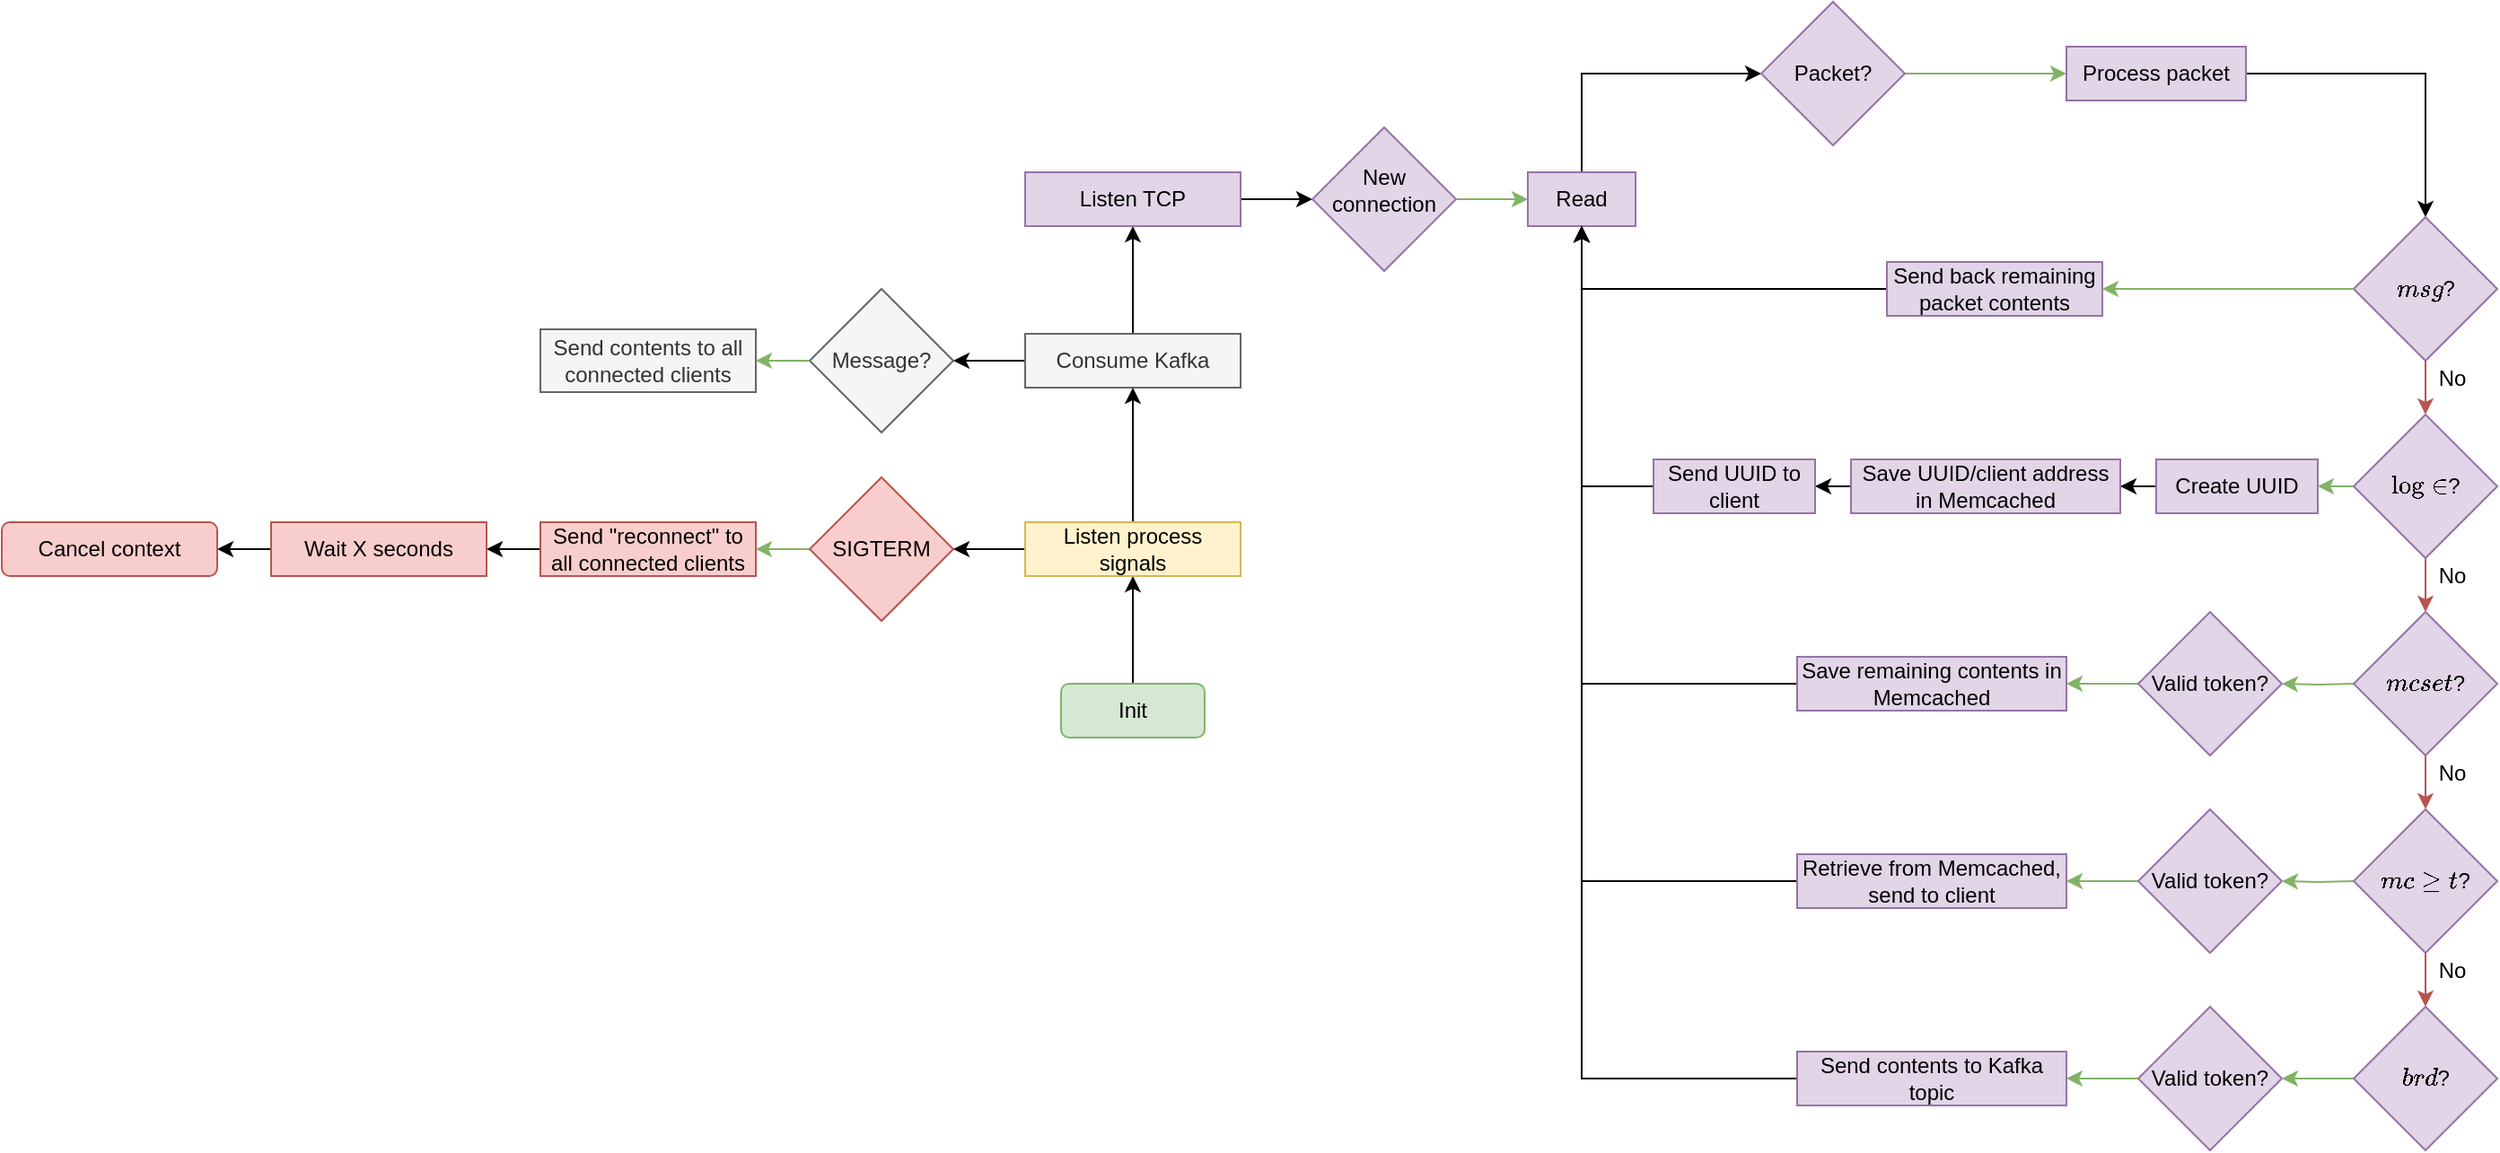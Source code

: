 <mxfile version="22.1.18" type="device">
  <diagram name="Page-1" id="wc2RdUvpEvUqjF3_cKzr">
    <mxGraphModel dx="2350" dy="879" grid="1" gridSize="10" guides="1" tooltips="1" connect="1" arrows="1" fold="1" page="1" pageScale="1" pageWidth="850" pageHeight="1100" math="0" shadow="0">
      <root>
        <mxCell id="0" />
        <mxCell id="1" parent="0" />
        <mxCell id="en9o4jueEaX0Yz2qWeA0-149" style="edgeStyle=orthogonalEdgeStyle;rounded=0;orthogonalLoop=1;jettySize=auto;html=1;entryX=1;entryY=0.5;entryDx=0;entryDy=0;" edge="1" parent="1" source="en9o4jueEaX0Yz2qWeA0-1" target="en9o4jueEaX0Yz2qWeA0-22">
          <mxGeometry relative="1" as="geometry" />
        </mxCell>
        <mxCell id="en9o4jueEaX0Yz2qWeA0-153" style="edgeStyle=orthogonalEdgeStyle;rounded=0;orthogonalLoop=1;jettySize=auto;html=1;entryX=0.5;entryY=1;entryDx=0;entryDy=0;" edge="1" parent="1" source="en9o4jueEaX0Yz2qWeA0-1" target="en9o4jueEaX0Yz2qWeA0-12">
          <mxGeometry relative="1" as="geometry" />
        </mxCell>
        <mxCell id="en9o4jueEaX0Yz2qWeA0-1" value="Consume Kafka" style="rounded=0;whiteSpace=wrap;html=1;fillColor=#f5f5f5;fontColor=#333333;strokeColor=#666666;" vertex="1" parent="1">
          <mxGeometry x="170" y="655" width="120" height="30" as="geometry" />
        </mxCell>
        <mxCell id="en9o4jueEaX0Yz2qWeA0-151" style="edgeStyle=orthogonalEdgeStyle;rounded=0;orthogonalLoop=1;jettySize=auto;html=1;entryX=0.5;entryY=1;entryDx=0;entryDy=0;" edge="1" parent="1" source="en9o4jueEaX0Yz2qWeA0-2" target="en9o4jueEaX0Yz2qWeA0-38">
          <mxGeometry relative="1" as="geometry" />
        </mxCell>
        <mxCell id="en9o4jueEaX0Yz2qWeA0-2" value="Init" style="rounded=1;whiteSpace=wrap;html=1;fillColor=#d5e8d4;strokeColor=#82b366;" vertex="1" parent="1">
          <mxGeometry x="190" y="850" width="80" height="30" as="geometry" />
        </mxCell>
        <mxCell id="en9o4jueEaX0Yz2qWeA0-47" style="edgeStyle=orthogonalEdgeStyle;rounded=0;orthogonalLoop=1;jettySize=auto;html=1;exitX=0.5;exitY=0;exitDx=0;exitDy=0;entryX=0;entryY=0.5;entryDx=0;entryDy=0;" edge="1" parent="1" source="en9o4jueEaX0Yz2qWeA0-8" target="en9o4jueEaX0Yz2qWeA0-46">
          <mxGeometry relative="1" as="geometry" />
        </mxCell>
        <mxCell id="en9o4jueEaX0Yz2qWeA0-8" value="Read" style="rounded=0;whiteSpace=wrap;html=1;fillColor=#e1d5e7;strokeColor=#9673a6;" vertex="1" parent="1">
          <mxGeometry x="450" y="565" width="60" height="30" as="geometry" />
        </mxCell>
        <mxCell id="en9o4jueEaX0Yz2qWeA0-18" style="edgeStyle=orthogonalEdgeStyle;rounded=0;orthogonalLoop=1;jettySize=auto;html=1;exitX=1;exitY=0.5;exitDx=0;exitDy=0;entryX=0;entryY=0.5;entryDx=0;entryDy=0;" edge="1" parent="1" source="en9o4jueEaX0Yz2qWeA0-12" target="en9o4jueEaX0Yz2qWeA0-17">
          <mxGeometry relative="1" as="geometry" />
        </mxCell>
        <mxCell id="en9o4jueEaX0Yz2qWeA0-12" value="Listen TCP" style="rounded=0;whiteSpace=wrap;html=1;fillColor=#e1d5e7;strokeColor=#9673a6;" vertex="1" parent="1">
          <mxGeometry x="170" y="565" width="120" height="30" as="geometry" />
        </mxCell>
        <mxCell id="en9o4jueEaX0Yz2qWeA0-21" style="edgeStyle=orthogonalEdgeStyle;rounded=0;orthogonalLoop=1;jettySize=auto;html=1;exitX=1;exitY=0.5;exitDx=0;exitDy=0;entryX=0;entryY=0.5;entryDx=0;entryDy=0;fillColor=#d5e8d4;strokeColor=#82b366;" edge="1" parent="1" source="en9o4jueEaX0Yz2qWeA0-17" target="en9o4jueEaX0Yz2qWeA0-8">
          <mxGeometry relative="1" as="geometry">
            <mxPoint x="560" y="580" as="targetPoint" />
          </mxGeometry>
        </mxCell>
        <mxCell id="en9o4jueEaX0Yz2qWeA0-17" value="" style="rhombus;whiteSpace=wrap;html=1;fillColor=#e1d5e7;strokeColor=#9673a6;" vertex="1" parent="1">
          <mxGeometry x="330" y="540" width="80" height="80" as="geometry" />
        </mxCell>
        <mxCell id="en9o4jueEaX0Yz2qWeA0-20" value="New connection" style="text;html=1;strokeColor=none;fillColor=none;align=center;verticalAlign=middle;whiteSpace=wrap;rounded=0;" vertex="1" parent="1">
          <mxGeometry x="340" y="560" width="60" height="30" as="geometry" />
        </mxCell>
        <mxCell id="en9o4jueEaX0Yz2qWeA0-25" value="Send contents to all connected clients" style="rounded=0;whiteSpace=wrap;html=1;fillColor=#f5f5f5;fontColor=#333333;strokeColor=#666666;" vertex="1" parent="1">
          <mxGeometry x="-100" y="652.5" width="120" height="35" as="geometry" />
        </mxCell>
        <mxCell id="en9o4jueEaX0Yz2qWeA0-155" style="edgeStyle=orthogonalEdgeStyle;rounded=0;orthogonalLoop=1;jettySize=auto;html=1;entryX=1;entryY=0.5;entryDx=0;entryDy=0;fillColor=#d5e8d4;strokeColor=#82b366;" edge="1" parent="1" source="en9o4jueEaX0Yz2qWeA0-27" target="en9o4jueEaX0Yz2qWeA0-30">
          <mxGeometry relative="1" as="geometry" />
        </mxCell>
        <mxCell id="en9o4jueEaX0Yz2qWeA0-27" value="SIGTERM" style="rhombus;whiteSpace=wrap;html=1;fillColor=#f8cecc;strokeColor=#b85450;" vertex="1" parent="1">
          <mxGeometry x="50" y="735" width="80" height="80" as="geometry" />
        </mxCell>
        <mxCell id="en9o4jueEaX0Yz2qWeA0-156" style="edgeStyle=orthogonalEdgeStyle;rounded=0;orthogonalLoop=1;jettySize=auto;html=1;exitX=0;exitY=0.5;exitDx=0;exitDy=0;entryX=1;entryY=0.5;entryDx=0;entryDy=0;" edge="1" parent="1" source="en9o4jueEaX0Yz2qWeA0-30" target="en9o4jueEaX0Yz2qWeA0-32">
          <mxGeometry relative="1" as="geometry" />
        </mxCell>
        <mxCell id="en9o4jueEaX0Yz2qWeA0-30" value="Send &quot;reconnect&quot; to all connected clients" style="rounded=0;whiteSpace=wrap;html=1;fillColor=#f8cecc;strokeColor=#b85450;" vertex="1" parent="1">
          <mxGeometry x="-100" y="760" width="120" height="30" as="geometry" />
        </mxCell>
        <mxCell id="en9o4jueEaX0Yz2qWeA0-157" style="edgeStyle=orthogonalEdgeStyle;rounded=0;orthogonalLoop=1;jettySize=auto;html=1;exitX=0;exitY=0.5;exitDx=0;exitDy=0;" edge="1" parent="1" source="en9o4jueEaX0Yz2qWeA0-32" target="en9o4jueEaX0Yz2qWeA0-34">
          <mxGeometry relative="1" as="geometry" />
        </mxCell>
        <mxCell id="en9o4jueEaX0Yz2qWeA0-32" value="Wait X seconds" style="rounded=0;whiteSpace=wrap;html=1;fillColor=#f8cecc;strokeColor=#b85450;" vertex="1" parent="1">
          <mxGeometry x="-250" y="760" width="120" height="30" as="geometry" />
        </mxCell>
        <mxCell id="en9o4jueEaX0Yz2qWeA0-34" value="Cancel context" style="rounded=1;whiteSpace=wrap;html=1;fillColor=#f8cecc;strokeColor=#b85450;" vertex="1" parent="1">
          <mxGeometry x="-400" y="760" width="120" height="30" as="geometry" />
        </mxCell>
        <mxCell id="en9o4jueEaX0Yz2qWeA0-152" style="edgeStyle=orthogonalEdgeStyle;rounded=0;orthogonalLoop=1;jettySize=auto;html=1;entryX=0.5;entryY=1;entryDx=0;entryDy=0;" edge="1" parent="1" source="en9o4jueEaX0Yz2qWeA0-38" target="en9o4jueEaX0Yz2qWeA0-1">
          <mxGeometry relative="1" as="geometry" />
        </mxCell>
        <mxCell id="en9o4jueEaX0Yz2qWeA0-154" style="edgeStyle=orthogonalEdgeStyle;rounded=0;orthogonalLoop=1;jettySize=auto;html=1;exitX=0;exitY=0.5;exitDx=0;exitDy=0;entryX=1;entryY=0.5;entryDx=0;entryDy=0;" edge="1" parent="1" source="en9o4jueEaX0Yz2qWeA0-38" target="en9o4jueEaX0Yz2qWeA0-27">
          <mxGeometry relative="1" as="geometry" />
        </mxCell>
        <mxCell id="en9o4jueEaX0Yz2qWeA0-38" value="Listen process signals" style="rounded=0;whiteSpace=wrap;html=1;fillColor=#fff2cc;strokeColor=#d6b656;" vertex="1" parent="1">
          <mxGeometry x="170" y="760" width="120" height="30" as="geometry" />
        </mxCell>
        <mxCell id="en9o4jueEaX0Yz2qWeA0-77" style="edgeStyle=orthogonalEdgeStyle;rounded=0;orthogonalLoop=1;jettySize=auto;html=1;entryX=0.5;entryY=0;entryDx=0;entryDy=0;" edge="1" parent="1" source="en9o4jueEaX0Yz2qWeA0-54" target="en9o4jueEaX0Yz2qWeA0-63">
          <mxGeometry relative="1" as="geometry" />
        </mxCell>
        <mxCell id="en9o4jueEaX0Yz2qWeA0-54" value="Process packet" style="rounded=0;whiteSpace=wrap;html=1;fillColor=#e1d5e7;strokeColor=#9673a6;" vertex="1" parent="1">
          <mxGeometry x="750" y="495" width="100" height="30" as="geometry" />
        </mxCell>
        <mxCell id="en9o4jueEaX0Yz2qWeA0-59" style="edgeStyle=orthogonalEdgeStyle;rounded=0;orthogonalLoop=1;jettySize=auto;html=1;entryX=0;entryY=0.5;entryDx=0;entryDy=0;fillColor=#d5e8d4;strokeColor=#82b366;" edge="1" parent="1" source="en9o4jueEaX0Yz2qWeA0-46" target="en9o4jueEaX0Yz2qWeA0-54">
          <mxGeometry relative="1" as="geometry" />
        </mxCell>
        <mxCell id="en9o4jueEaX0Yz2qWeA0-65" value="" style="group" vertex="1" connectable="0" parent="1">
          <mxGeometry x="910" y="810" width="80" height="80" as="geometry" />
        </mxCell>
        <mxCell id="en9o4jueEaX0Yz2qWeA0-67" value="" style="group" vertex="1" connectable="0" parent="1">
          <mxGeometry x="910" y="590" width="80" height="80" as="geometry" />
        </mxCell>
        <mxCell id="en9o4jueEaX0Yz2qWeA0-63" value="" style="rhombus;whiteSpace=wrap;html=1;fillColor=#e1d5e7;strokeColor=#9673a6;" vertex="1" parent="en9o4jueEaX0Yz2qWeA0-67">
          <mxGeometry width="80" height="80" as="geometry" />
        </mxCell>
        <mxCell id="en9o4jueEaX0Yz2qWeA0-66" value="`msg`?" style="text;html=1;strokeColor=none;fillColor=none;align=center;verticalAlign=middle;whiteSpace=wrap;rounded=0;" vertex="1" parent="en9o4jueEaX0Yz2qWeA0-67">
          <mxGeometry x="10" y="25" width="60" height="30" as="geometry" />
        </mxCell>
        <mxCell id="en9o4jueEaX0Yz2qWeA0-78" style="edgeStyle=orthogonalEdgeStyle;rounded=0;orthogonalLoop=1;jettySize=auto;html=1;exitX=0.5;exitY=1;exitDx=0;exitDy=0;entryX=0.5;entryY=0;entryDx=0;entryDy=0;fillColor=#f8cecc;strokeColor=#b85450;" edge="1" parent="1" source="en9o4jueEaX0Yz2qWeA0-63" target="en9o4jueEaX0Yz2qWeA0-74">
          <mxGeometry relative="1" as="geometry" />
        </mxCell>
        <mxCell id="en9o4jueEaX0Yz2qWeA0-79" style="edgeStyle=orthogonalEdgeStyle;rounded=0;orthogonalLoop=1;jettySize=auto;html=1;exitX=0.5;exitY=1;exitDx=0;exitDy=0;entryX=0.5;entryY=0;entryDx=0;entryDy=0;fillColor=#f8cecc;strokeColor=#b85450;" edge="1" parent="1" source="en9o4jueEaX0Yz2qWeA0-74" target="en9o4jueEaX0Yz2qWeA0-57">
          <mxGeometry relative="1" as="geometry">
            <mxPoint x="950" y="780.0" as="sourcePoint" />
          </mxGeometry>
        </mxCell>
        <mxCell id="en9o4jueEaX0Yz2qWeA0-80" style="edgeStyle=orthogonalEdgeStyle;rounded=0;orthogonalLoop=1;jettySize=auto;html=1;exitX=0.5;exitY=1;exitDx=0;exitDy=0;entryX=0.5;entryY=0;entryDx=0;entryDy=0;fillColor=#f8cecc;strokeColor=#b85450;" edge="1" parent="1" source="en9o4jueEaX0Yz2qWeA0-57" target="en9o4jueEaX0Yz2qWeA0-61">
          <mxGeometry relative="1" as="geometry" />
        </mxCell>
        <mxCell id="en9o4jueEaX0Yz2qWeA0-81" style="edgeStyle=orthogonalEdgeStyle;rounded=0;orthogonalLoop=1;jettySize=auto;html=1;exitX=0.5;exitY=1;exitDx=0;exitDy=0;entryX=0.5;entryY=0;entryDx=0;entryDy=0;fillColor=#f8cecc;strokeColor=#b85450;" edge="1" parent="1" source="en9o4jueEaX0Yz2qWeA0-61" target="en9o4jueEaX0Yz2qWeA0-69">
          <mxGeometry relative="1" as="geometry" />
        </mxCell>
        <mxCell id="en9o4jueEaX0Yz2qWeA0-159" style="edgeStyle=orthogonalEdgeStyle;rounded=0;orthogonalLoop=1;jettySize=auto;html=1;exitX=0;exitY=0.5;exitDx=0;exitDy=0;entryX=0.5;entryY=1;entryDx=0;entryDy=0;" edge="1" parent="1" source="en9o4jueEaX0Yz2qWeA0-82" target="en9o4jueEaX0Yz2qWeA0-8">
          <mxGeometry relative="1" as="geometry" />
        </mxCell>
        <mxCell id="en9o4jueEaX0Yz2qWeA0-82" value="Send back remaining packet contents" style="rounded=0;whiteSpace=wrap;html=1;fillColor=#e1d5e7;strokeColor=#9673a6;" vertex="1" parent="1">
          <mxGeometry x="650" y="615" width="120" height="30" as="geometry" />
        </mxCell>
        <mxCell id="en9o4jueEaX0Yz2qWeA0-134" style="edgeStyle=orthogonalEdgeStyle;rounded=0;orthogonalLoop=1;jettySize=auto;html=1;entryX=1;entryY=0.5;entryDx=0;entryDy=0;" edge="1" parent="1" source="en9o4jueEaX0Yz2qWeA0-84" target="en9o4jueEaX0Yz2qWeA0-87">
          <mxGeometry relative="1" as="geometry" />
        </mxCell>
        <mxCell id="en9o4jueEaX0Yz2qWeA0-84" value="Create UUID" style="rounded=0;whiteSpace=wrap;html=1;fillColor=#e1d5e7;strokeColor=#9673a6;" vertex="1" parent="1">
          <mxGeometry x="800" y="725" width="90" height="30" as="geometry" />
        </mxCell>
        <mxCell id="en9o4jueEaX0Yz2qWeA0-135" style="edgeStyle=orthogonalEdgeStyle;rounded=0;orthogonalLoop=1;jettySize=auto;html=1;entryX=1;entryY=0.5;entryDx=0;entryDy=0;" edge="1" parent="1" source="en9o4jueEaX0Yz2qWeA0-87" target="en9o4jueEaX0Yz2qWeA0-88">
          <mxGeometry relative="1" as="geometry" />
        </mxCell>
        <mxCell id="en9o4jueEaX0Yz2qWeA0-87" value="Save UUID/client address in Memcached" style="rounded=0;whiteSpace=wrap;html=1;fillColor=#e1d5e7;strokeColor=#9673a6;" vertex="1" parent="1">
          <mxGeometry x="630" y="725" width="150" height="30" as="geometry" />
        </mxCell>
        <mxCell id="en9o4jueEaX0Yz2qWeA0-126" style="edgeStyle=orthogonalEdgeStyle;rounded=0;orthogonalLoop=1;jettySize=auto;html=1;" edge="1" parent="1" source="en9o4jueEaX0Yz2qWeA0-88" target="en9o4jueEaX0Yz2qWeA0-8">
          <mxGeometry relative="1" as="geometry">
            <Array as="points">
              <mxPoint x="480" y="740" />
            </Array>
          </mxGeometry>
        </mxCell>
        <mxCell id="en9o4jueEaX0Yz2qWeA0-88" value="Send UUID to client" style="rounded=0;whiteSpace=wrap;html=1;fillColor=#e1d5e7;strokeColor=#9673a6;" vertex="1" parent="1">
          <mxGeometry x="520" y="725" width="90" height="30" as="geometry" />
        </mxCell>
        <mxCell id="en9o4jueEaX0Yz2qWeA0-129" style="edgeStyle=orthogonalEdgeStyle;rounded=0;orthogonalLoop=1;jettySize=auto;html=1;" edge="1" parent="1" source="en9o4jueEaX0Yz2qWeA0-96" target="en9o4jueEaX0Yz2qWeA0-8">
          <mxGeometry relative="1" as="geometry">
            <mxPoint x="460" y="660.0" as="targetPoint" />
          </mxGeometry>
        </mxCell>
        <mxCell id="en9o4jueEaX0Yz2qWeA0-96" value="Save remaining contents in Memcached" style="rounded=0;whiteSpace=wrap;html=1;fillColor=#e1d5e7;strokeColor=#9673a6;" vertex="1" parent="1">
          <mxGeometry x="600" y="835" width="150" height="30" as="geometry" />
        </mxCell>
        <mxCell id="en9o4jueEaX0Yz2qWeA0-130" style="edgeStyle=orthogonalEdgeStyle;rounded=0;orthogonalLoop=1;jettySize=auto;html=1;" edge="1" parent="1" source="en9o4jueEaX0Yz2qWeA0-103" target="en9o4jueEaX0Yz2qWeA0-8">
          <mxGeometry relative="1" as="geometry" />
        </mxCell>
        <mxCell id="en9o4jueEaX0Yz2qWeA0-103" value="Retrieve from Memcached, send to client" style="rounded=0;whiteSpace=wrap;html=1;fillColor=#e1d5e7;strokeColor=#9673a6;" vertex="1" parent="1">
          <mxGeometry x="600" y="945" width="150" height="30" as="geometry" />
        </mxCell>
        <mxCell id="en9o4jueEaX0Yz2qWeA0-131" style="edgeStyle=orthogonalEdgeStyle;rounded=0;orthogonalLoop=1;jettySize=auto;html=1;" edge="1" parent="1" source="en9o4jueEaX0Yz2qWeA0-108" target="en9o4jueEaX0Yz2qWeA0-8">
          <mxGeometry relative="1" as="geometry" />
        </mxCell>
        <mxCell id="en9o4jueEaX0Yz2qWeA0-108" value="Send contents to Kafka topic" style="rounded=0;whiteSpace=wrap;html=1;fillColor=#e1d5e7;strokeColor=#9673a6;" vertex="1" parent="1">
          <mxGeometry x="600" y="1055" width="150" height="30" as="geometry" />
        </mxCell>
        <mxCell id="en9o4jueEaX0Yz2qWeA0-116" value="No" style="text;html=1;strokeColor=none;fillColor=none;align=center;verticalAlign=middle;whiteSpace=wrap;rounded=0;" vertex="1" parent="1">
          <mxGeometry x="950" y="670" width="30" height="20" as="geometry" />
        </mxCell>
        <mxCell id="en9o4jueEaX0Yz2qWeA0-118" value="No" style="text;html=1;strokeColor=none;fillColor=none;align=center;verticalAlign=middle;whiteSpace=wrap;rounded=0;" vertex="1" parent="1">
          <mxGeometry x="950" y="780" width="30" height="20" as="geometry" />
        </mxCell>
        <mxCell id="en9o4jueEaX0Yz2qWeA0-119" value="No" style="text;html=1;strokeColor=none;fillColor=none;align=center;verticalAlign=middle;whiteSpace=wrap;rounded=0;" vertex="1" parent="1">
          <mxGeometry x="950" y="890" width="30" height="20" as="geometry" />
        </mxCell>
        <mxCell id="en9o4jueEaX0Yz2qWeA0-120" value="No" style="text;html=1;strokeColor=none;fillColor=none;align=center;verticalAlign=middle;whiteSpace=wrap;rounded=0;" vertex="1" parent="1">
          <mxGeometry x="950" y="1000" width="30" height="20" as="geometry" />
        </mxCell>
        <mxCell id="en9o4jueEaX0Yz2qWeA0-133" style="edgeStyle=orthogonalEdgeStyle;rounded=0;orthogonalLoop=1;jettySize=auto;html=1;entryX=1;entryY=0.5;entryDx=0;entryDy=0;fillColor=#d5e8d4;strokeColor=#82b366;" edge="1" parent="1" target="en9o4jueEaX0Yz2qWeA0-84">
          <mxGeometry relative="1" as="geometry">
            <mxPoint x="910" y="740" as="sourcePoint" />
          </mxGeometry>
        </mxCell>
        <mxCell id="en9o4jueEaX0Yz2qWeA0-136" style="edgeStyle=orthogonalEdgeStyle;rounded=0;orthogonalLoop=1;jettySize=auto;html=1;exitX=0;exitY=0.5;exitDx=0;exitDy=0;fillColor=#d5e8d4;strokeColor=#82b366;" edge="1" parent="1" source="en9o4jueEaX0Yz2qWeA0-94" target="en9o4jueEaX0Yz2qWeA0-96">
          <mxGeometry relative="1" as="geometry">
            <mxPoint x="800" y="850" as="sourcePoint" />
          </mxGeometry>
        </mxCell>
        <mxCell id="en9o4jueEaX0Yz2qWeA0-139" style="edgeStyle=orthogonalEdgeStyle;rounded=0;orthogonalLoop=1;jettySize=auto;html=1;entryX=1;entryY=0.5;entryDx=0;entryDy=0;exitX=0;exitY=0.5;exitDx=0;exitDy=0;fillColor=#d5e8d4;strokeColor=#82b366;" edge="1" parent="1" source="en9o4jueEaX0Yz2qWeA0-98" target="en9o4jueEaX0Yz2qWeA0-103">
          <mxGeometry relative="1" as="geometry">
            <mxPoint x="800" y="960" as="sourcePoint" />
          </mxGeometry>
        </mxCell>
        <mxCell id="en9o4jueEaX0Yz2qWeA0-140" style="edgeStyle=orthogonalEdgeStyle;rounded=0;orthogonalLoop=1;jettySize=auto;html=1;entryX=1;entryY=0.5;entryDx=0;entryDy=0;fillColor=#d5e8d4;strokeColor=#82b366;" edge="1" parent="1" target="en9o4jueEaX0Yz2qWeA0-94">
          <mxGeometry relative="1" as="geometry">
            <mxPoint x="910" y="850" as="sourcePoint" />
          </mxGeometry>
        </mxCell>
        <mxCell id="en9o4jueEaX0Yz2qWeA0-141" style="edgeStyle=orthogonalEdgeStyle;rounded=0;orthogonalLoop=1;jettySize=auto;html=1;entryX=1;entryY=0.5;entryDx=0;entryDy=0;fillColor=#d5e8d4;strokeColor=#82b366;" edge="1" parent="1" target="en9o4jueEaX0Yz2qWeA0-98">
          <mxGeometry relative="1" as="geometry">
            <mxPoint x="910" y="960" as="sourcePoint" />
          </mxGeometry>
        </mxCell>
        <mxCell id="en9o4jueEaX0Yz2qWeA0-142" style="edgeStyle=orthogonalEdgeStyle;rounded=0;orthogonalLoop=1;jettySize=auto;html=1;entryX=1;entryY=0.5;entryDx=0;entryDy=0;fillColor=#d5e8d4;strokeColor=#82b366;" edge="1" parent="1" source="en9o4jueEaX0Yz2qWeA0-69" target="en9o4jueEaX0Yz2qWeA0-106">
          <mxGeometry relative="1" as="geometry" />
        </mxCell>
        <mxCell id="en9o4jueEaX0Yz2qWeA0-143" style="edgeStyle=orthogonalEdgeStyle;rounded=0;orthogonalLoop=1;jettySize=auto;html=1;entryX=1;entryY=0.5;entryDx=0;entryDy=0;fillColor=#d5e8d4;strokeColor=#82b366;" edge="1" parent="1" source="en9o4jueEaX0Yz2qWeA0-106" target="en9o4jueEaX0Yz2qWeA0-108">
          <mxGeometry relative="1" as="geometry" />
        </mxCell>
        <mxCell id="en9o4jueEaX0Yz2qWeA0-144" value="" style="group" vertex="1" connectable="0" parent="1">
          <mxGeometry x="50" y="630" width="80" height="80" as="geometry" />
        </mxCell>
        <mxCell id="en9o4jueEaX0Yz2qWeA0-22" value="Message?" style="rhombus;whiteSpace=wrap;html=1;fillColor=#f5f5f5;fontColor=#333333;strokeColor=#666666;" vertex="1" parent="en9o4jueEaX0Yz2qWeA0-144">
          <mxGeometry width="80" height="80" as="geometry" />
        </mxCell>
        <mxCell id="en9o4jueEaX0Yz2qWeA0-147" style="edgeStyle=orthogonalEdgeStyle;rounded=0;orthogonalLoop=1;jettySize=auto;html=1;entryX=1;entryY=0.5;entryDx=0;entryDy=0;fillColor=#d5e8d4;strokeColor=#82b366;" edge="1" parent="1" source="en9o4jueEaX0Yz2qWeA0-22" target="en9o4jueEaX0Yz2qWeA0-25">
          <mxGeometry relative="1" as="geometry" />
        </mxCell>
        <mxCell id="en9o4jueEaX0Yz2qWeA0-158" style="edgeStyle=orthogonalEdgeStyle;rounded=0;orthogonalLoop=1;jettySize=auto;html=1;exitX=0;exitY=0.5;exitDx=0;exitDy=0;entryX=1;entryY=0.5;entryDx=0;entryDy=0;fillColor=#d5e8d4;strokeColor=#82b366;" edge="1" parent="1" source="en9o4jueEaX0Yz2qWeA0-63" target="en9o4jueEaX0Yz2qWeA0-82">
          <mxGeometry relative="1" as="geometry" />
        </mxCell>
        <mxCell id="en9o4jueEaX0Yz2qWeA0-46" value="Packet?" style="rhombus;whiteSpace=wrap;html=1;fillColor=#e1d5e7;strokeColor=#9673a6;" vertex="1" parent="1">
          <mxGeometry x="580" y="470" width="80" height="80" as="geometry" />
        </mxCell>
        <mxCell id="en9o4jueEaX0Yz2qWeA0-74" value="`login`?" style="rhombus;whiteSpace=wrap;html=1;fillColor=#e1d5e7;strokeColor=#9673a6;" vertex="1" parent="1">
          <mxGeometry x="910" y="700" width="80" height="80" as="geometry" />
        </mxCell>
        <mxCell id="en9o4jueEaX0Yz2qWeA0-57" value="`mcset`?" style="rhombus;whiteSpace=wrap;html=1;container=0;fillColor=#e1d5e7;strokeColor=#9673a6;" vertex="1" parent="1">
          <mxGeometry x="910" y="810" width="80" height="80" as="geometry" />
        </mxCell>
        <mxCell id="en9o4jueEaX0Yz2qWeA0-61" value="`mcget`?" style="rhombus;whiteSpace=wrap;html=1;fillColor=#e1d5e7;strokeColor=#9673a6;" vertex="1" parent="1">
          <mxGeometry x="910" y="920" width="80" height="80" as="geometry" />
        </mxCell>
        <mxCell id="en9o4jueEaX0Yz2qWeA0-69" value="`brd`?" style="rhombus;whiteSpace=wrap;html=1;fillColor=#e1d5e7;strokeColor=#9673a6;" vertex="1" parent="1">
          <mxGeometry x="910" y="1030" width="80" height="80" as="geometry" />
        </mxCell>
        <mxCell id="en9o4jueEaX0Yz2qWeA0-94" value="Valid token?" style="rhombus;whiteSpace=wrap;html=1;fillColor=#e1d5e7;strokeColor=#9673a6;" vertex="1" parent="1">
          <mxGeometry x="790" y="810" width="80" height="80" as="geometry" />
        </mxCell>
        <mxCell id="en9o4jueEaX0Yz2qWeA0-98" value="Valid token?" style="rhombus;whiteSpace=wrap;html=1;fillColor=#e1d5e7;strokeColor=#9673a6;" vertex="1" parent="1">
          <mxGeometry x="790" y="920" width="80" height="80" as="geometry" />
        </mxCell>
        <mxCell id="en9o4jueEaX0Yz2qWeA0-106" value="Valid token?" style="rhombus;whiteSpace=wrap;html=1;fillColor=#e1d5e7;strokeColor=#9673a6;" vertex="1" parent="1">
          <mxGeometry x="790" y="1030" width="80" height="80" as="geometry" />
        </mxCell>
      </root>
    </mxGraphModel>
  </diagram>
</mxfile>
